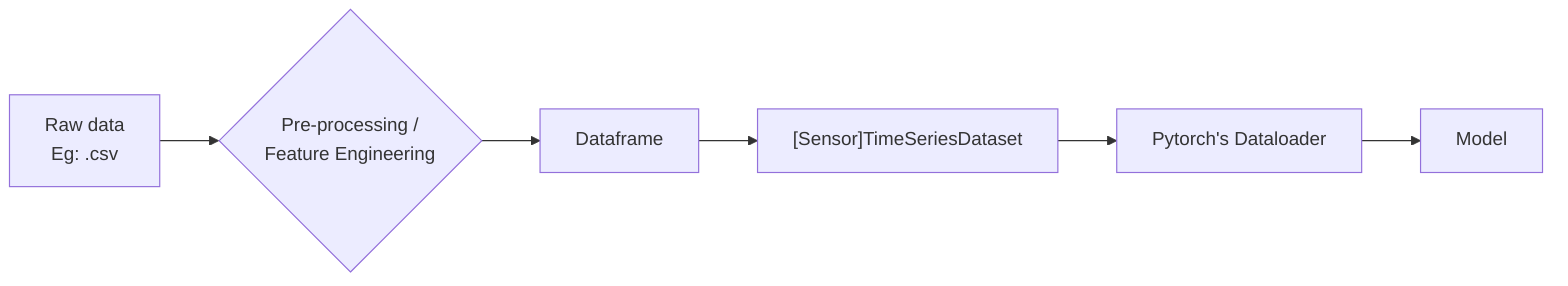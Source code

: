flowchart LR
      A[Raw data<br/>Eg: .csv] --> B{Pre-processing /<br/>Feature Engineering} --> C[Dataframe] --> D["[Sensor]TimeSeriesDataset"] --> E["Pytorch's Dataloader"] --> F[Model]